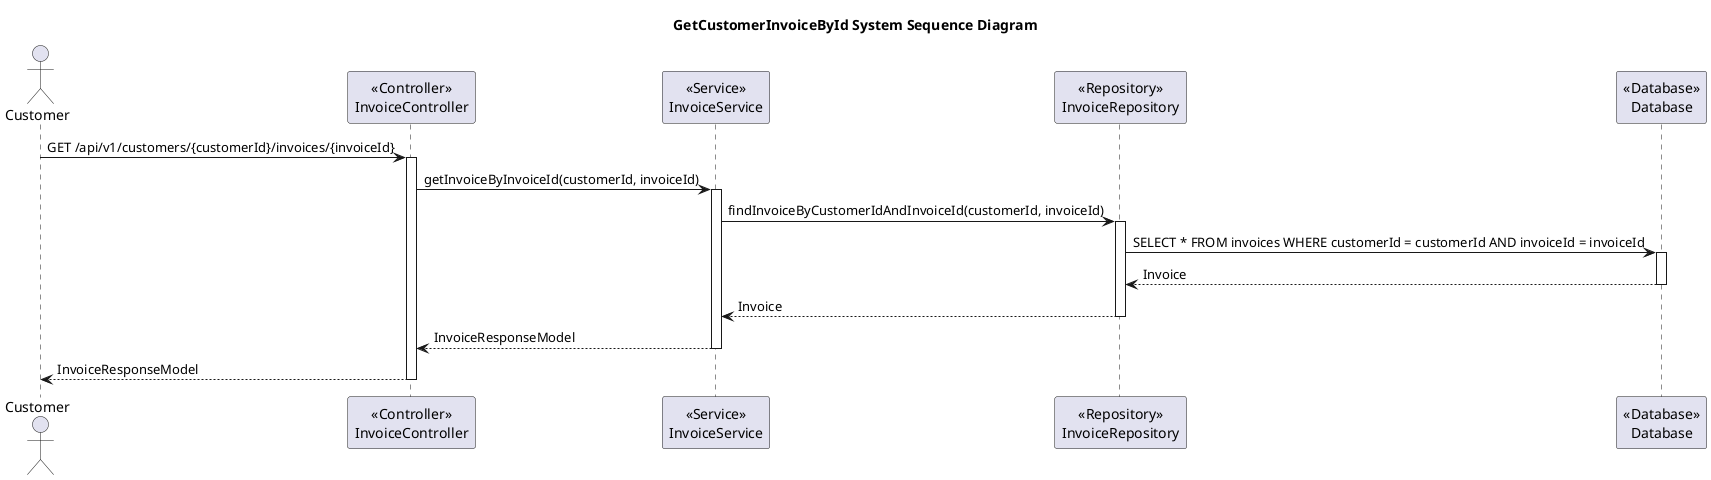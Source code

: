 @startuml
title GetCustomerInvoiceById System Sequence Diagram

actor Customer

participant InvoiceController as "<<Controller>>\nInvoiceController"
participant InvoiceService as "<<Service>>\nInvoiceService"
participant InvoiceRepository as "<<Repository>>\nInvoiceRepository"
participant Database as "<<Database>>\nDatabase"

Customer -> InvoiceController: GET /api/v1/customers/{customerId}/invoices/{invoiceId}
activate InvoiceController

InvoiceController -> InvoiceService: getInvoiceByInvoiceId(customerId, invoiceId)
activate InvoiceService

InvoiceService -> InvoiceRepository: findInvoiceByCustomerIdAndInvoiceId(customerId, invoiceId)
activate InvoiceRepository

InvoiceRepository -> Database: SELECT * FROM invoices WHERE customerId = customerId AND invoiceId = invoiceId
activate Database

Database --> InvoiceRepository: Invoice
deactivate Database

InvoiceRepository --> InvoiceService: Invoice
deactivate InvoiceRepository

InvoiceService --> InvoiceController: InvoiceResponseModel
deactivate InvoiceService

InvoiceController --> Customer: InvoiceResponseModel
deactivate InvoiceController
@enduml
